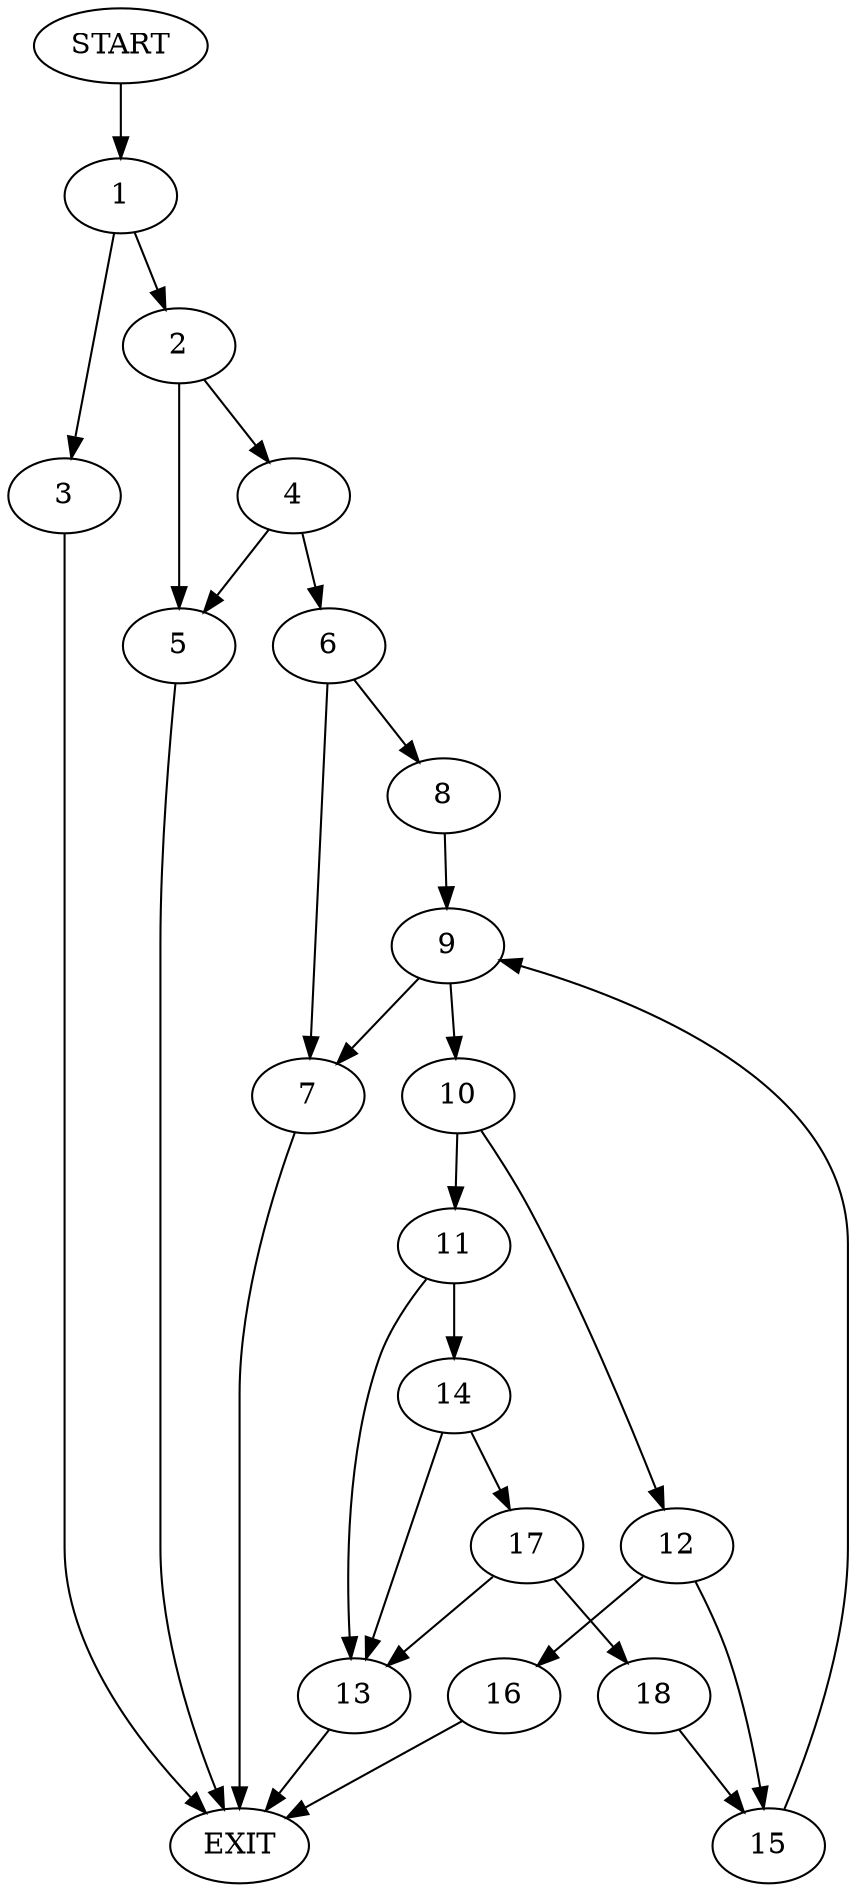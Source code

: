 digraph {
0 [label="START"]
19 [label="EXIT"]
0 -> 1
1 -> 2
1 -> 3
3 -> 19
2 -> 4
2 -> 5
4 -> 5
4 -> 6
5 -> 19
6 -> 7
6 -> 8
8 -> 9
7 -> 19
9 -> 10
9 -> 7
10 -> 11
10 -> 12
11 -> 13
11 -> 14
12 -> 15
12 -> 16
13 -> 19
14 -> 13
14 -> 17
17 -> 18
17 -> 13
18 -> 15
15 -> 9
16 -> 19
}
